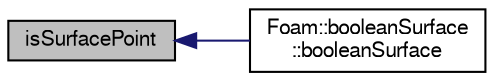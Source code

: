 digraph "isSurfacePoint"
{
  bgcolor="transparent";
  edge [fontname="FreeSans",fontsize="10",labelfontname="FreeSans",labelfontsize="10"];
  node [fontname="FreeSans",fontsize="10",shape=record];
  rankdir="LR";
  Node104 [label="isSurfacePoint",height=0.2,width=0.4,color="black", fillcolor="grey75", style="filled", fontcolor="black"];
  Node104 -> Node105 [dir="back",color="midnightblue",fontsize="10",style="solid",fontname="FreeSans"];
  Node105 [label="Foam::booleanSurface\l::booleanSurface",height=0.2,width=0.4,color="black",URL="$a25486.html#a88e679563079efe444d5005b5d5e0716",tooltip="Construct from surfaces and face labels to keep. "];
}
